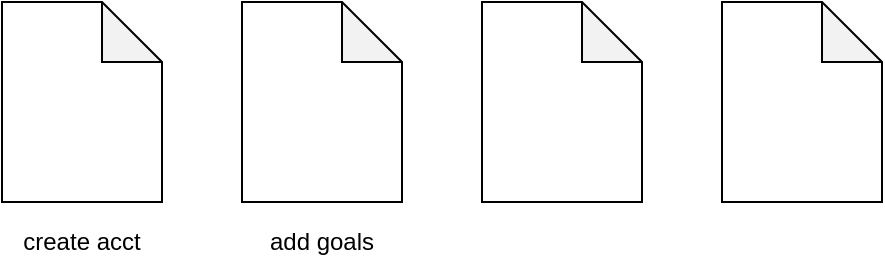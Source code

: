 <mxfile version="10.6.8" type="github"><diagram id="xKVzwFYsvfRr38kBIlGP" name="Page-1"><mxGraphModel dx="1158" dy="698" grid="1" gridSize="10" guides="1" tooltips="1" connect="1" arrows="1" fold="1" page="1" pageScale="1" pageWidth="850" pageHeight="1100" math="0" shadow="0"><root><mxCell id="0"/><mxCell id="1" parent="0"/><mxCell id="fboAUU9aEJMDy3wh1toC-2" value="" style="shape=note;whiteSpace=wrap;html=1;backgroundOutline=1;darkOpacity=0.05;" vertex="1" parent="1"><mxGeometry x="80" y="50" width="80" height="100" as="geometry"/></mxCell><mxCell id="fboAUU9aEJMDy3wh1toC-3" value="" style="shape=note;whiteSpace=wrap;html=1;backgroundOutline=1;darkOpacity=0.05;" vertex="1" parent="1"><mxGeometry x="200" y="50" width="80" height="100" as="geometry"/></mxCell><mxCell id="fboAUU9aEJMDy3wh1toC-4" value="" style="shape=note;whiteSpace=wrap;html=1;backgroundOutline=1;darkOpacity=0.05;" vertex="1" parent="1"><mxGeometry x="320" y="50" width="80" height="100" as="geometry"/></mxCell><mxCell id="fboAUU9aEJMDy3wh1toC-5" value="" style="shape=note;whiteSpace=wrap;html=1;backgroundOutline=1;darkOpacity=0.05;" vertex="1" parent="1"><mxGeometry x="440" y="50" width="80" height="100" as="geometry"/></mxCell><mxCell id="fboAUU9aEJMDy3wh1toC-6" value="create acct" style="text;html=1;strokeColor=none;fillColor=none;align=center;verticalAlign=middle;whiteSpace=wrap;rounded=0;" vertex="1" parent="1"><mxGeometry x="80" y="160" width="80" height="20" as="geometry"/></mxCell><mxCell id="fboAUU9aEJMDy3wh1toC-7" value="add goals" style="text;html=1;strokeColor=none;fillColor=none;align=center;verticalAlign=middle;whiteSpace=wrap;rounded=0;" vertex="1" parent="1"><mxGeometry x="200" y="160" width="80" height="20" as="geometry"/></mxCell></root></mxGraphModel></diagram></mxfile>